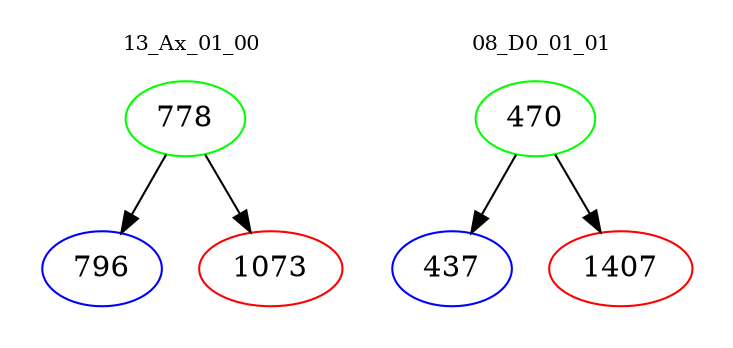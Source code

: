 digraph{
subgraph cluster_0 {
color = white
label = "13_Ax_01_00";
fontsize=10;
T0_778 [label="778", color="green"]
T0_778 -> T0_796 [color="black"]
T0_796 [label="796", color="blue"]
T0_778 -> T0_1073 [color="black"]
T0_1073 [label="1073", color="red"]
}
subgraph cluster_1 {
color = white
label = "08_D0_01_01";
fontsize=10;
T1_470 [label="470", color="green"]
T1_470 -> T1_437 [color="black"]
T1_437 [label="437", color="blue"]
T1_470 -> T1_1407 [color="black"]
T1_1407 [label="1407", color="red"]
}
}
